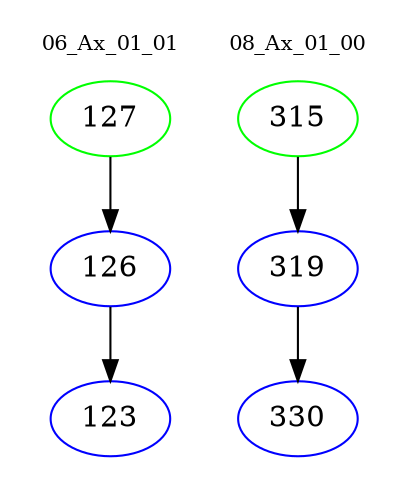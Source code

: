 digraph{
subgraph cluster_0 {
color = white
label = "06_Ax_01_01";
fontsize=10;
T0_127 [label="127", color="green"]
T0_127 -> T0_126 [color="black"]
T0_126 [label="126", color="blue"]
T0_126 -> T0_123 [color="black"]
T0_123 [label="123", color="blue"]
}
subgraph cluster_1 {
color = white
label = "08_Ax_01_00";
fontsize=10;
T1_315 [label="315", color="green"]
T1_315 -> T1_319 [color="black"]
T1_319 [label="319", color="blue"]
T1_319 -> T1_330 [color="black"]
T1_330 [label="330", color="blue"]
}
}
